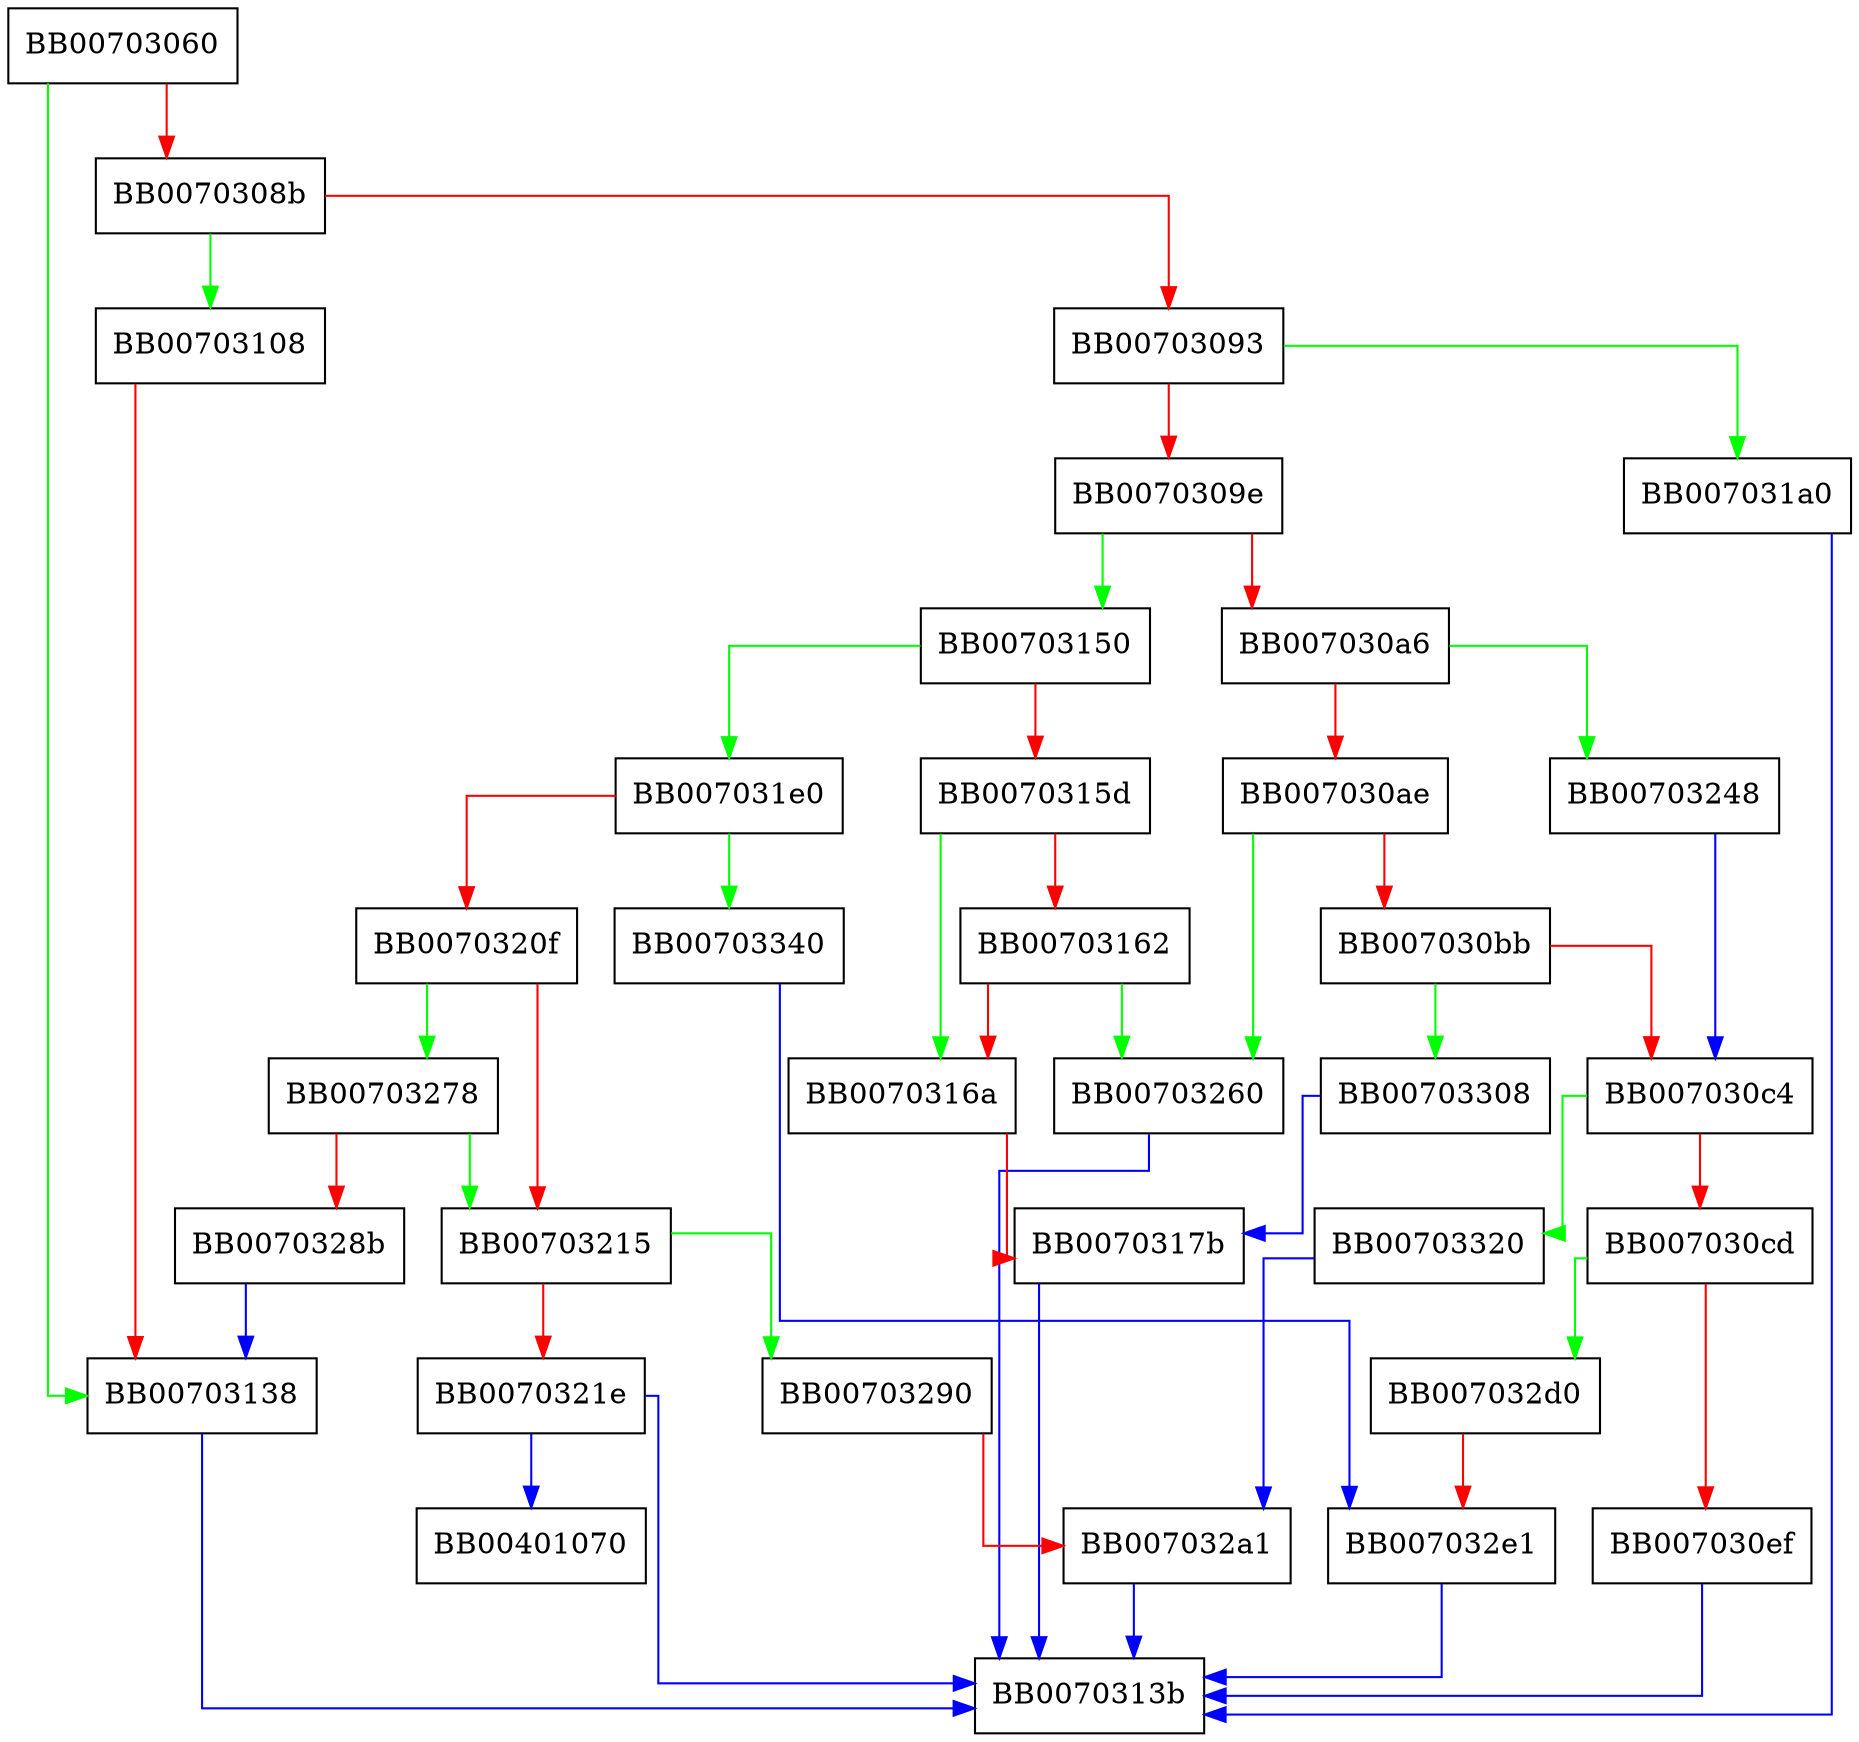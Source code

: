 digraph ossl_cipher_generic_block_final {
  node [shape="box"];
  graph [splines=ortho];
  BB00703060 -> BB00703138 [color="green"];
  BB00703060 -> BB0070308b [color="red"];
  BB0070308b -> BB00703108 [color="green"];
  BB0070308b -> BB00703093 [color="red"];
  BB00703093 -> BB007031a0 [color="green"];
  BB00703093 -> BB0070309e [color="red"];
  BB0070309e -> BB00703150 [color="green"];
  BB0070309e -> BB007030a6 [color="red"];
  BB007030a6 -> BB00703248 [color="green"];
  BB007030a6 -> BB007030ae [color="red"];
  BB007030ae -> BB00703260 [color="green"];
  BB007030ae -> BB007030bb [color="red"];
  BB007030bb -> BB00703308 [color="green"];
  BB007030bb -> BB007030c4 [color="red"];
  BB007030c4 -> BB00703320 [color="green"];
  BB007030c4 -> BB007030cd [color="red"];
  BB007030cd -> BB007032d0 [color="green"];
  BB007030cd -> BB007030ef [color="red"];
  BB007030ef -> BB0070313b [color="blue"];
  BB00703108 -> BB00703138 [color="red"];
  BB00703138 -> BB0070313b [color="blue"];
  BB00703150 -> BB007031e0 [color="green"];
  BB00703150 -> BB0070315d [color="red"];
  BB0070315d -> BB0070316a [color="green"];
  BB0070315d -> BB00703162 [color="red"];
  BB00703162 -> BB00703260 [color="green"];
  BB00703162 -> BB0070316a [color="red"];
  BB0070316a -> BB0070317b [color="red"];
  BB0070317b -> BB0070313b [color="blue"];
  BB007031a0 -> BB0070313b [color="blue"];
  BB007031e0 -> BB00703340 [color="green"];
  BB007031e0 -> BB0070320f [color="red"];
  BB0070320f -> BB00703278 [color="green"];
  BB0070320f -> BB00703215 [color="red"];
  BB00703215 -> BB00703290 [color="green"];
  BB00703215 -> BB0070321e [color="red"];
  BB0070321e -> BB00401070 [color="blue"];
  BB0070321e -> BB0070313b [color="blue"];
  BB00703248 -> BB007030c4 [color="blue"];
  BB00703260 -> BB0070313b [color="blue"];
  BB00703278 -> BB00703215 [color="green"];
  BB00703278 -> BB0070328b [color="red"];
  BB0070328b -> BB00703138 [color="blue"];
  BB00703290 -> BB007032a1 [color="red"];
  BB007032a1 -> BB0070313b [color="blue"];
  BB007032d0 -> BB007032e1 [color="red"];
  BB007032e1 -> BB0070313b [color="blue"];
  BB00703308 -> BB0070317b [color="blue"];
  BB00703320 -> BB007032a1 [color="blue"];
  BB00703340 -> BB007032e1 [color="blue"];
}